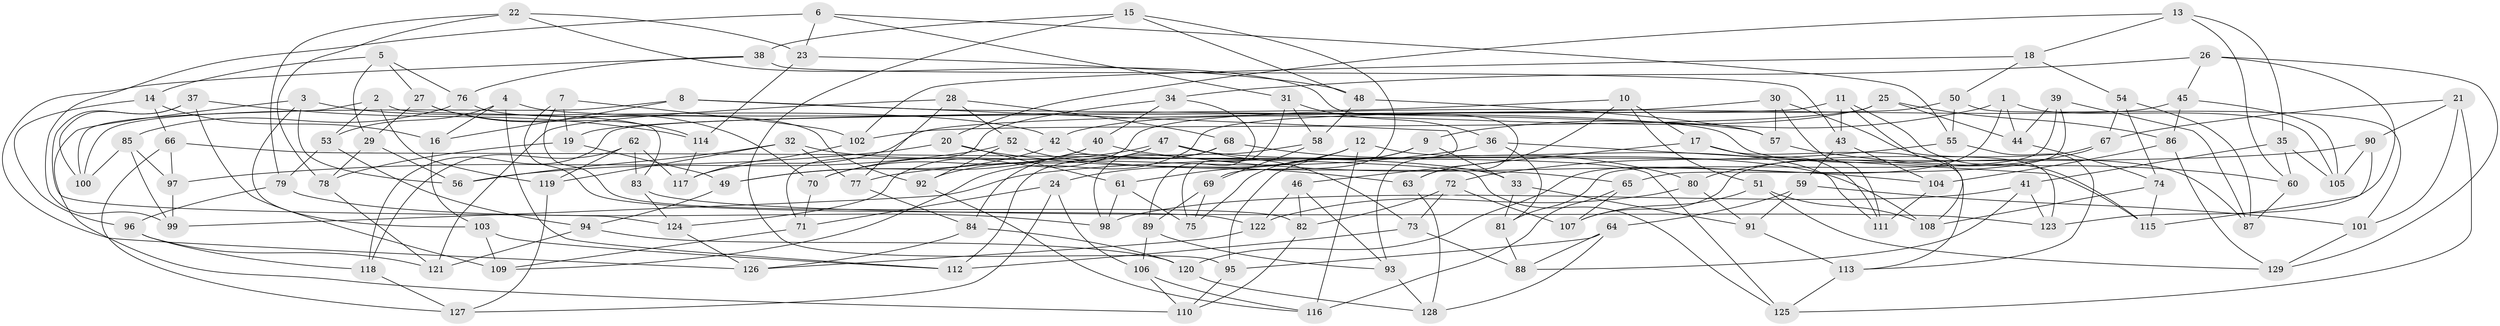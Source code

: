 // coarse degree distribution, {6: 0.524390243902439, 4: 0.4024390243902439, 3: 0.024390243902439025, 5: 0.04878048780487805}
// Generated by graph-tools (version 1.1) at 2025/24/03/03/25 07:24:30]
// undirected, 129 vertices, 258 edges
graph export_dot {
graph [start="1"]
  node [color=gray90,style=filled];
  1;
  2;
  3;
  4;
  5;
  6;
  7;
  8;
  9;
  10;
  11;
  12;
  13;
  14;
  15;
  16;
  17;
  18;
  19;
  20;
  21;
  22;
  23;
  24;
  25;
  26;
  27;
  28;
  29;
  30;
  31;
  32;
  33;
  34;
  35;
  36;
  37;
  38;
  39;
  40;
  41;
  42;
  43;
  44;
  45;
  46;
  47;
  48;
  49;
  50;
  51;
  52;
  53;
  54;
  55;
  56;
  57;
  58;
  59;
  60;
  61;
  62;
  63;
  64;
  65;
  66;
  67;
  68;
  69;
  70;
  71;
  72;
  73;
  74;
  75;
  76;
  77;
  78;
  79;
  80;
  81;
  82;
  83;
  84;
  85;
  86;
  87;
  88;
  89;
  90;
  91;
  92;
  93;
  94;
  95;
  96;
  97;
  98;
  99;
  100;
  101;
  102;
  103;
  104;
  105;
  106;
  107;
  108;
  109;
  110;
  111;
  112;
  113;
  114;
  115;
  116;
  117;
  118;
  119;
  120;
  121;
  122;
  123;
  124;
  125;
  126;
  127;
  128;
  129;
  1 -- 9;
  1 -- 120;
  1 -- 105;
  1 -- 44;
  2 -- 83;
  2 -- 100;
  2 -- 53;
  2 -- 119;
  3 -- 110;
  3 -- 42;
  3 -- 56;
  3 -- 103;
  4 -- 87;
  4 -- 16;
  4 -- 53;
  4 -- 112;
  5 -- 29;
  5 -- 27;
  5 -- 76;
  5 -- 14;
  6 -- 23;
  6 -- 31;
  6 -- 55;
  6 -- 99;
  7 -- 82;
  7 -- 122;
  7 -- 102;
  7 -- 19;
  8 -- 100;
  8 -- 57;
  8 -- 93;
  8 -- 16;
  9 -- 33;
  9 -- 75;
  9 -- 95;
  10 -- 51;
  10 -- 17;
  10 -- 63;
  10 -- 19;
  11 -- 108;
  11 -- 118;
  11 -- 43;
  11 -- 115;
  12 -- 116;
  12 -- 111;
  12 -- 61;
  12 -- 24;
  13 -- 35;
  13 -- 60;
  13 -- 20;
  13 -- 18;
  14 -- 16;
  14 -- 66;
  14 -- 96;
  15 -- 95;
  15 -- 69;
  15 -- 38;
  15 -- 48;
  16 -- 103;
  17 -- 113;
  17 -- 111;
  17 -- 46;
  18 -- 102;
  18 -- 54;
  18 -- 50;
  19 -- 49;
  19 -- 78;
  20 -- 63;
  20 -- 97;
  20 -- 61;
  21 -- 90;
  21 -- 125;
  21 -- 101;
  21 -- 67;
  22 -- 79;
  22 -- 23;
  22 -- 78;
  22 -- 63;
  23 -- 48;
  23 -- 114;
  24 -- 106;
  24 -- 71;
  24 -- 127;
  25 -- 44;
  25 -- 86;
  25 -- 42;
  25 -- 102;
  26 -- 123;
  26 -- 45;
  26 -- 34;
  26 -- 129;
  27 -- 29;
  27 -- 114;
  27 -- 70;
  28 -- 121;
  28 -- 77;
  28 -- 52;
  28 -- 68;
  29 -- 56;
  29 -- 78;
  30 -- 117;
  30 -- 111;
  30 -- 57;
  30 -- 123;
  31 -- 75;
  31 -- 58;
  31 -- 36;
  32 -- 33;
  32 -- 77;
  32 -- 56;
  32 -- 119;
  33 -- 91;
  33 -- 81;
  34 -- 40;
  34 -- 71;
  34 -- 89;
  35 -- 105;
  35 -- 60;
  35 -- 41;
  36 -- 77;
  36 -- 81;
  36 -- 115;
  37 -- 109;
  37 -- 114;
  37 -- 100;
  37 -- 124;
  38 -- 43;
  38 -- 126;
  38 -- 76;
  39 -- 65;
  39 -- 87;
  39 -- 44;
  39 -- 81;
  40 -- 104;
  40 -- 49;
  40 -- 70;
  41 -- 123;
  41 -- 98;
  41 -- 88;
  42 -- 49;
  42 -- 125;
  43 -- 59;
  43 -- 104;
  44 -- 74;
  45 -- 86;
  45 -- 124;
  45 -- 105;
  46 -- 122;
  46 -- 93;
  46 -- 82;
  47 -- 70;
  47 -- 73;
  47 -- 108;
  47 -- 92;
  48 -- 57;
  48 -- 58;
  49 -- 94;
  50 -- 109;
  50 -- 101;
  50 -- 55;
  51 -- 129;
  51 -- 108;
  51 -- 107;
  52 -- 92;
  52 -- 56;
  52 -- 65;
  53 -- 94;
  53 -- 79;
  54 -- 74;
  54 -- 67;
  54 -- 87;
  55 -- 72;
  55 -- 113;
  57 -- 60;
  58 -- 69;
  58 -- 112;
  59 -- 101;
  59 -- 64;
  59 -- 91;
  60 -- 87;
  61 -- 98;
  61 -- 75;
  62 -- 117;
  62 -- 83;
  62 -- 118;
  62 -- 119;
  63 -- 128;
  64 -- 128;
  64 -- 88;
  64 -- 95;
  65 -- 116;
  65 -- 107;
  66 -- 127;
  66 -- 97;
  66 -- 125;
  67 -- 80;
  67 -- 107;
  68 -- 80;
  68 -- 98;
  68 -- 84;
  69 -- 89;
  69 -- 75;
  70 -- 71;
  71 -- 109;
  72 -- 107;
  72 -- 73;
  72 -- 82;
  73 -- 88;
  73 -- 112;
  74 -- 115;
  74 -- 108;
  76 -- 92;
  76 -- 85;
  77 -- 84;
  78 -- 121;
  79 -- 96;
  79 -- 98;
  80 -- 91;
  80 -- 122;
  81 -- 88;
  82 -- 110;
  83 -- 124;
  83 -- 123;
  84 -- 126;
  84 -- 120;
  85 -- 97;
  85 -- 100;
  85 -- 99;
  86 -- 104;
  86 -- 129;
  89 -- 106;
  89 -- 93;
  90 -- 115;
  90 -- 99;
  90 -- 105;
  91 -- 113;
  92 -- 116;
  93 -- 128;
  94 -- 121;
  94 -- 120;
  95 -- 110;
  96 -- 121;
  96 -- 118;
  97 -- 99;
  101 -- 129;
  102 -- 117;
  103 -- 112;
  103 -- 109;
  104 -- 111;
  106 -- 110;
  106 -- 116;
  113 -- 125;
  114 -- 117;
  118 -- 127;
  119 -- 127;
  120 -- 128;
  122 -- 126;
  124 -- 126;
}
